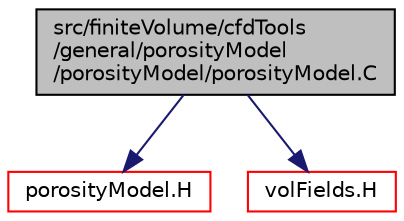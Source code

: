 digraph "src/finiteVolume/cfdTools/general/porosityModel/porosityModel/porosityModel.C"
{
  bgcolor="transparent";
  edge [fontname="Helvetica",fontsize="10",labelfontname="Helvetica",labelfontsize="10"];
  node [fontname="Helvetica",fontsize="10",shape=record];
  Node0 [label="src/finiteVolume/cfdTools\l/general/porosityModel\l/porosityModel/porosityModel.C",height=0.2,width=0.4,color="black", fillcolor="grey75", style="filled", fontcolor="black"];
  Node0 -> Node1 [color="midnightblue",fontsize="10",style="solid",fontname="Helvetica"];
  Node1 [label="porosityModel.H",height=0.2,width=0.4,color="red",URL="$a01406.html"];
  Node0 -> Node290 [color="midnightblue",fontsize="10",style="solid",fontname="Helvetica"];
  Node290 [label="volFields.H",height=0.2,width=0.4,color="red",URL="$a02912.html"];
}

